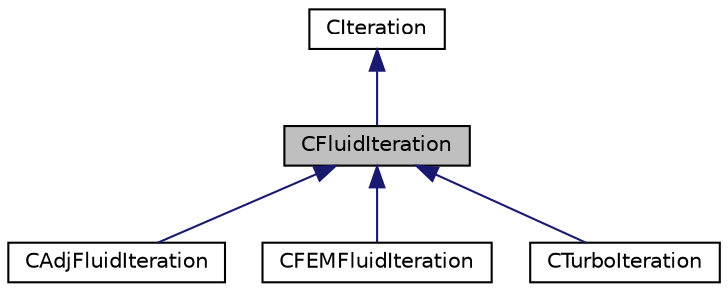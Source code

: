 digraph "CFluidIteration"
{
  edge [fontname="Helvetica",fontsize="10",labelfontname="Helvetica",labelfontsize="10"];
  node [fontname="Helvetica",fontsize="10",shape=record];
  Node0 [label="CFluidIteration",height=0.2,width=0.4,color="black", fillcolor="grey75", style="filled", fontcolor="black"];
  Node1 -> Node0 [dir="back",color="midnightblue",fontsize="10",style="solid",fontname="Helvetica"];
  Node1 [label="CIteration",height=0.2,width=0.4,color="black", fillcolor="white", style="filled",URL="$class_c_iteration.html",tooltip="Parent class for defining a single iteration of a physics problem. "];
  Node0 -> Node2 [dir="back",color="midnightblue",fontsize="10",style="solid",fontname="Helvetica"];
  Node2 [label="CAdjFluidIteration",height=0.2,width=0.4,color="black", fillcolor="white", style="filled",URL="$class_c_adj_fluid_iteration.html",tooltip="Class for driving an iteration of the adjoint fluid system. "];
  Node0 -> Node3 [dir="back",color="midnightblue",fontsize="10",style="solid",fontname="Helvetica"];
  Node3 [label="CFEMFluidIteration",height=0.2,width=0.4,color="black", fillcolor="white", style="filled",URL="$class_c_f_e_m_fluid_iteration.html",tooltip="Class for driving an iteration of the finite element flow system. "];
  Node0 -> Node4 [dir="back",color="midnightblue",fontsize="10",style="solid",fontname="Helvetica"];
  Node4 [label="CTurboIteration",height=0.2,width=0.4,color="black", fillcolor="white", style="filled",URL="$class_c_turbo_iteration.html",tooltip="Class for driving an iteration for turbomachinery simulation. "];
}
